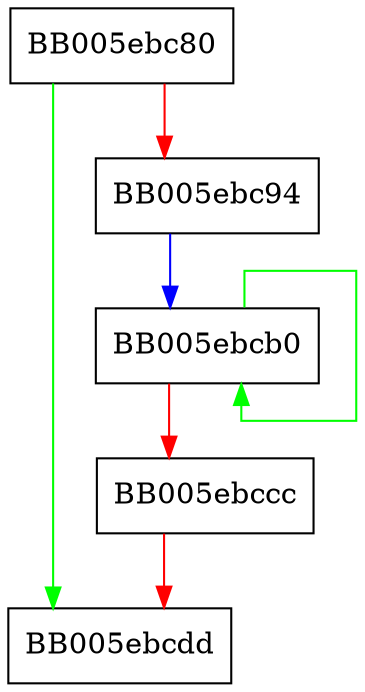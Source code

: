 digraph ossl_crypto_cleanup_all_ex_data_int {
  node [shape="box"];
  graph [splines=ortho];
  BB005ebc80 -> BB005ebcdd [color="green"];
  BB005ebc80 -> BB005ebc94 [color="red"];
  BB005ebc94 -> BB005ebcb0 [color="blue"];
  BB005ebcb0 -> BB005ebcb0 [color="green"];
  BB005ebcb0 -> BB005ebccc [color="red"];
  BB005ebccc -> BB005ebcdd [color="red"];
}